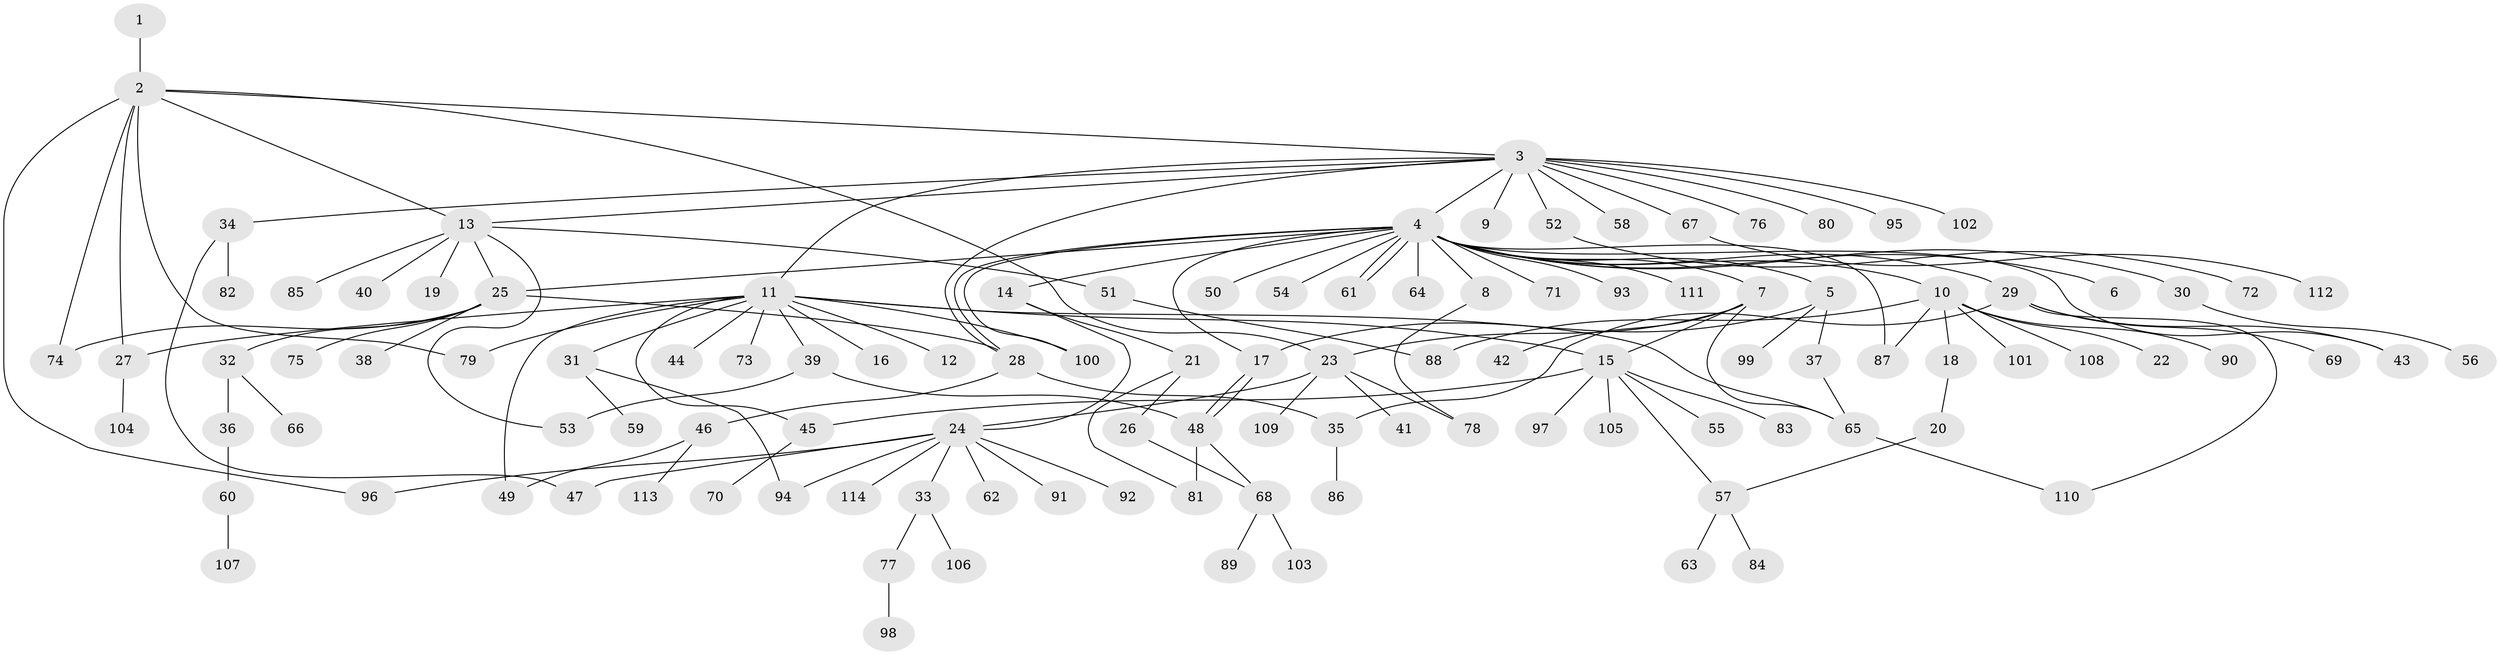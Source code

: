 // coarse degree distribution, {1: 0.5617977528089888, 8: 0.02247191011235955, 14: 0.02247191011235955, 26: 0.011235955056179775, 4: 0.033707865168539325, 9: 0.011235955056179775, 2: 0.2247191011235955, 7: 0.02247191011235955, 3: 0.0449438202247191, 11: 0.011235955056179775, 5: 0.02247191011235955, 6: 0.011235955056179775}
// Generated by graph-tools (version 1.1) at 2025/23/03/03/25 07:23:49]
// undirected, 114 vertices, 145 edges
graph export_dot {
graph [start="1"]
  node [color=gray90,style=filled];
  1;
  2;
  3;
  4;
  5;
  6;
  7;
  8;
  9;
  10;
  11;
  12;
  13;
  14;
  15;
  16;
  17;
  18;
  19;
  20;
  21;
  22;
  23;
  24;
  25;
  26;
  27;
  28;
  29;
  30;
  31;
  32;
  33;
  34;
  35;
  36;
  37;
  38;
  39;
  40;
  41;
  42;
  43;
  44;
  45;
  46;
  47;
  48;
  49;
  50;
  51;
  52;
  53;
  54;
  55;
  56;
  57;
  58;
  59;
  60;
  61;
  62;
  63;
  64;
  65;
  66;
  67;
  68;
  69;
  70;
  71;
  72;
  73;
  74;
  75;
  76;
  77;
  78;
  79;
  80;
  81;
  82;
  83;
  84;
  85;
  86;
  87;
  88;
  89;
  90;
  91;
  92;
  93;
  94;
  95;
  96;
  97;
  98;
  99;
  100;
  101;
  102;
  103;
  104;
  105;
  106;
  107;
  108;
  109;
  110;
  111;
  112;
  113;
  114;
  1 -- 2;
  2 -- 3;
  2 -- 13;
  2 -- 23;
  2 -- 27;
  2 -- 74;
  2 -- 79;
  2 -- 96;
  3 -- 4;
  3 -- 9;
  3 -- 11;
  3 -- 13;
  3 -- 28;
  3 -- 34;
  3 -- 52;
  3 -- 58;
  3 -- 67;
  3 -- 76;
  3 -- 80;
  3 -- 95;
  3 -- 102;
  4 -- 5;
  4 -- 6;
  4 -- 7;
  4 -- 8;
  4 -- 10;
  4 -- 14;
  4 -- 17;
  4 -- 25;
  4 -- 28;
  4 -- 29;
  4 -- 30;
  4 -- 43;
  4 -- 50;
  4 -- 54;
  4 -- 61;
  4 -- 61;
  4 -- 64;
  4 -- 71;
  4 -- 87;
  4 -- 93;
  4 -- 100;
  4 -- 111;
  5 -- 17;
  5 -- 37;
  5 -- 99;
  7 -- 15;
  7 -- 23;
  7 -- 42;
  7 -- 65;
  8 -- 78;
  10 -- 18;
  10 -- 22;
  10 -- 87;
  10 -- 88;
  10 -- 90;
  10 -- 101;
  10 -- 108;
  11 -- 12;
  11 -- 15;
  11 -- 16;
  11 -- 27;
  11 -- 31;
  11 -- 39;
  11 -- 44;
  11 -- 45;
  11 -- 49;
  11 -- 65;
  11 -- 73;
  11 -- 79;
  11 -- 100;
  13 -- 19;
  13 -- 25;
  13 -- 40;
  13 -- 51;
  13 -- 53;
  13 -- 85;
  14 -- 21;
  14 -- 24;
  15 -- 45;
  15 -- 55;
  15 -- 57;
  15 -- 83;
  15 -- 97;
  15 -- 105;
  17 -- 48;
  17 -- 48;
  18 -- 20;
  20 -- 57;
  21 -- 26;
  21 -- 81;
  23 -- 24;
  23 -- 41;
  23 -- 78;
  23 -- 109;
  24 -- 33;
  24 -- 47;
  24 -- 62;
  24 -- 91;
  24 -- 92;
  24 -- 94;
  24 -- 96;
  24 -- 114;
  25 -- 28;
  25 -- 32;
  25 -- 38;
  25 -- 74;
  25 -- 75;
  26 -- 68;
  27 -- 104;
  28 -- 35;
  28 -- 46;
  29 -- 35;
  29 -- 43;
  29 -- 69;
  29 -- 110;
  30 -- 56;
  31 -- 59;
  31 -- 94;
  32 -- 36;
  32 -- 66;
  33 -- 77;
  33 -- 106;
  34 -- 47;
  34 -- 82;
  35 -- 86;
  36 -- 60;
  37 -- 65;
  39 -- 48;
  39 -- 53;
  45 -- 70;
  46 -- 49;
  46 -- 113;
  48 -- 68;
  48 -- 81;
  51 -- 88;
  52 -- 72;
  57 -- 63;
  57 -- 84;
  60 -- 107;
  65 -- 110;
  67 -- 112;
  68 -- 89;
  68 -- 103;
  77 -- 98;
}
